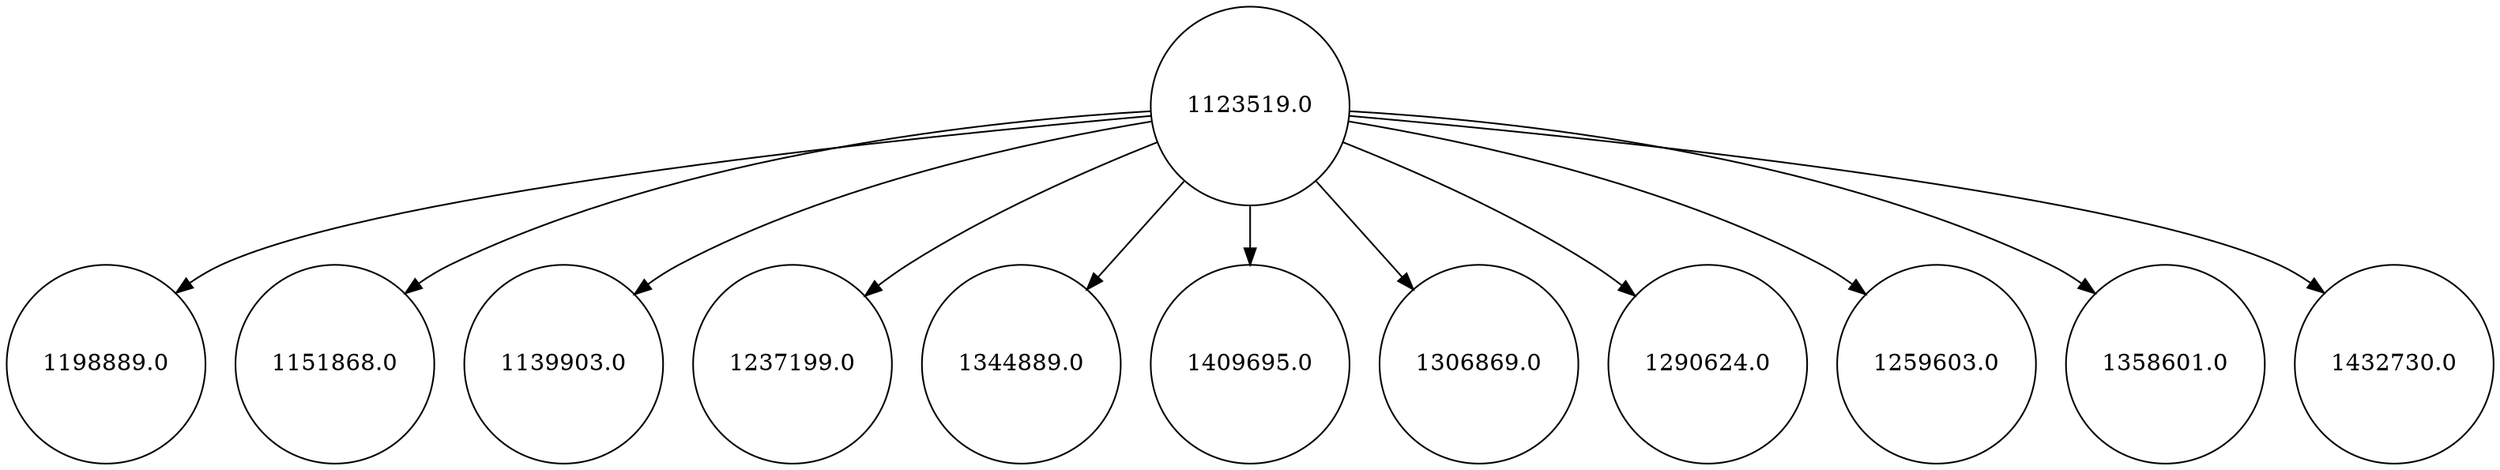 digraph {
	node [shape=circle]
	1123519.0 [label=1123519.0]
	1198889.0 [label=1198889.0]
	1123519.0 -> 1198889.0
	1151868.0 [label=1151868.0]
	1123519.0 -> 1151868.0
	1139903.0 [label=1139903.0]
	1123519.0 -> 1139903.0
	1237199.0 [label=1237199.0]
	1123519.0 -> 1237199.0
	1344889.0 [label=1344889.0]
	1123519.0 -> 1344889.0
	1409695.0 [label=1409695.0]
	1123519.0 -> 1409695.0
	1306869.0 [label=1306869.0]
	1123519.0 -> 1306869.0
	1290624.0 [label=1290624.0]
	1123519.0 -> 1290624.0
	1259603.0 [label=1259603.0]
	1123519.0 -> 1259603.0
	1358601.0 [label=1358601.0]
	1123519.0 -> 1358601.0
	1432730.0 [label=1432730.0]
	1123519.0 -> 1432730.0
}
